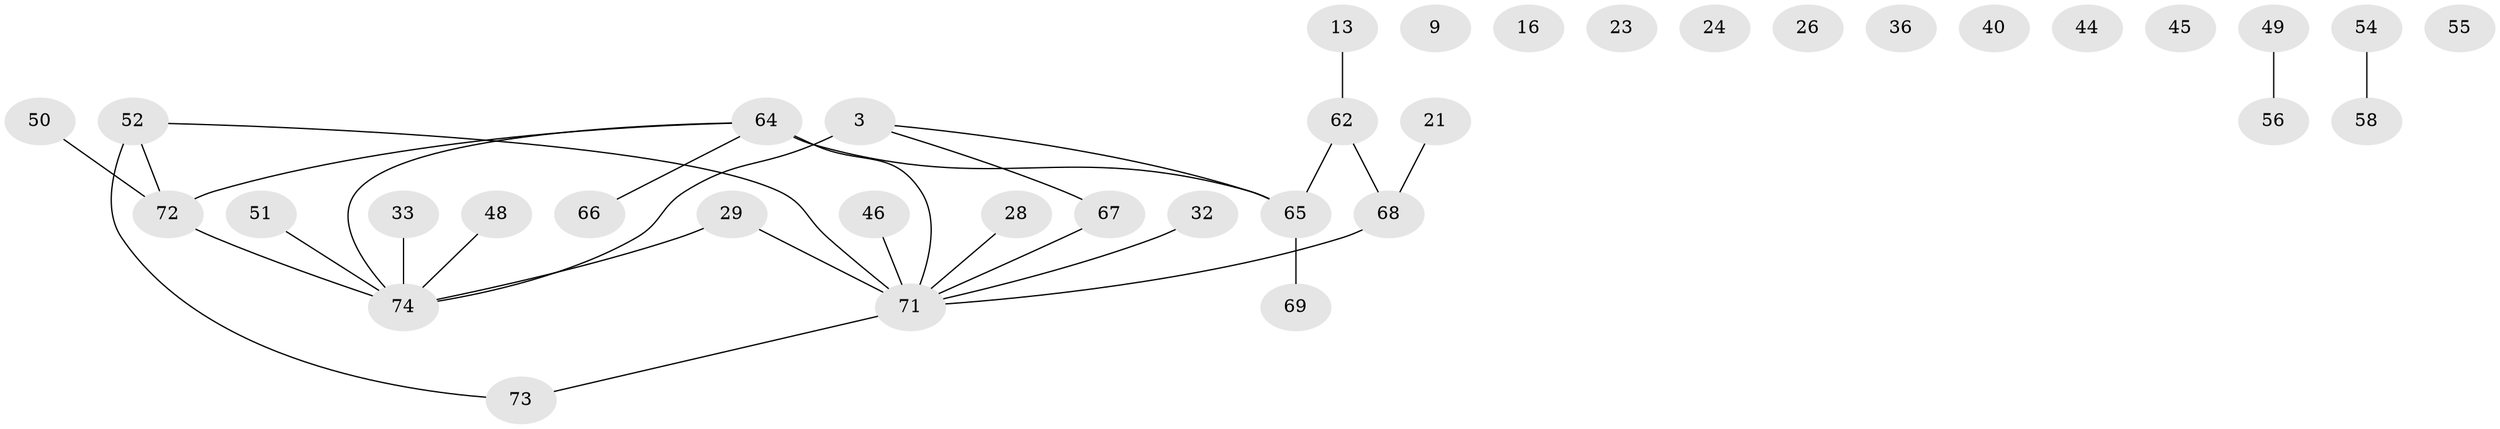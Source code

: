 // original degree distribution, {1: 0.32432432432432434, 5: 0.06756756756756757, 3: 0.14864864864864866, 4: 0.12162162162162163, 2: 0.22972972972972974, 0: 0.0945945945945946, 6: 0.013513513513513514}
// Generated by graph-tools (version 1.1) at 2025/39/03/09/25 04:39:12]
// undirected, 37 vertices, 31 edges
graph export_dot {
graph [start="1"]
  node [color=gray90,style=filled];
  3;
  9;
  13;
  16;
  21;
  23 [super="+18"];
  24;
  26;
  28;
  29;
  32;
  33 [super="+7"];
  36;
  40 [super="+2"];
  44;
  45 [super="+5"];
  46;
  48;
  49 [super="+14"];
  50 [super="+43"];
  51;
  52 [super="+25+47"];
  54;
  55;
  56 [super="+17"];
  58;
  62;
  64 [super="+31+53+38+63"];
  65;
  66;
  67;
  68 [super="+10"];
  69;
  71 [super="+6+70+27"];
  72 [super="+42"];
  73 [super="+20"];
  74 [super="+59+34+37"];
  3 -- 65;
  3 -- 67;
  3 -- 74 [weight=3];
  13 -- 62;
  21 -- 68;
  28 -- 71;
  29 -- 71;
  29 -- 74;
  32 -- 71;
  33 -- 74;
  46 -- 71;
  48 -- 74;
  49 -- 56;
  50 -- 72;
  51 -- 74;
  52 -- 73 [weight=3];
  52 -- 72;
  52 -- 71;
  54 -- 58;
  62 -- 65;
  62 -- 68 [weight=2];
  64 -- 72;
  64 -- 71 [weight=2];
  64 -- 65 [weight=2];
  64 -- 66;
  64 -- 74;
  65 -- 69;
  67 -- 71;
  68 -- 71;
  71 -- 73 [weight=3];
  72 -- 74 [weight=3];
}
